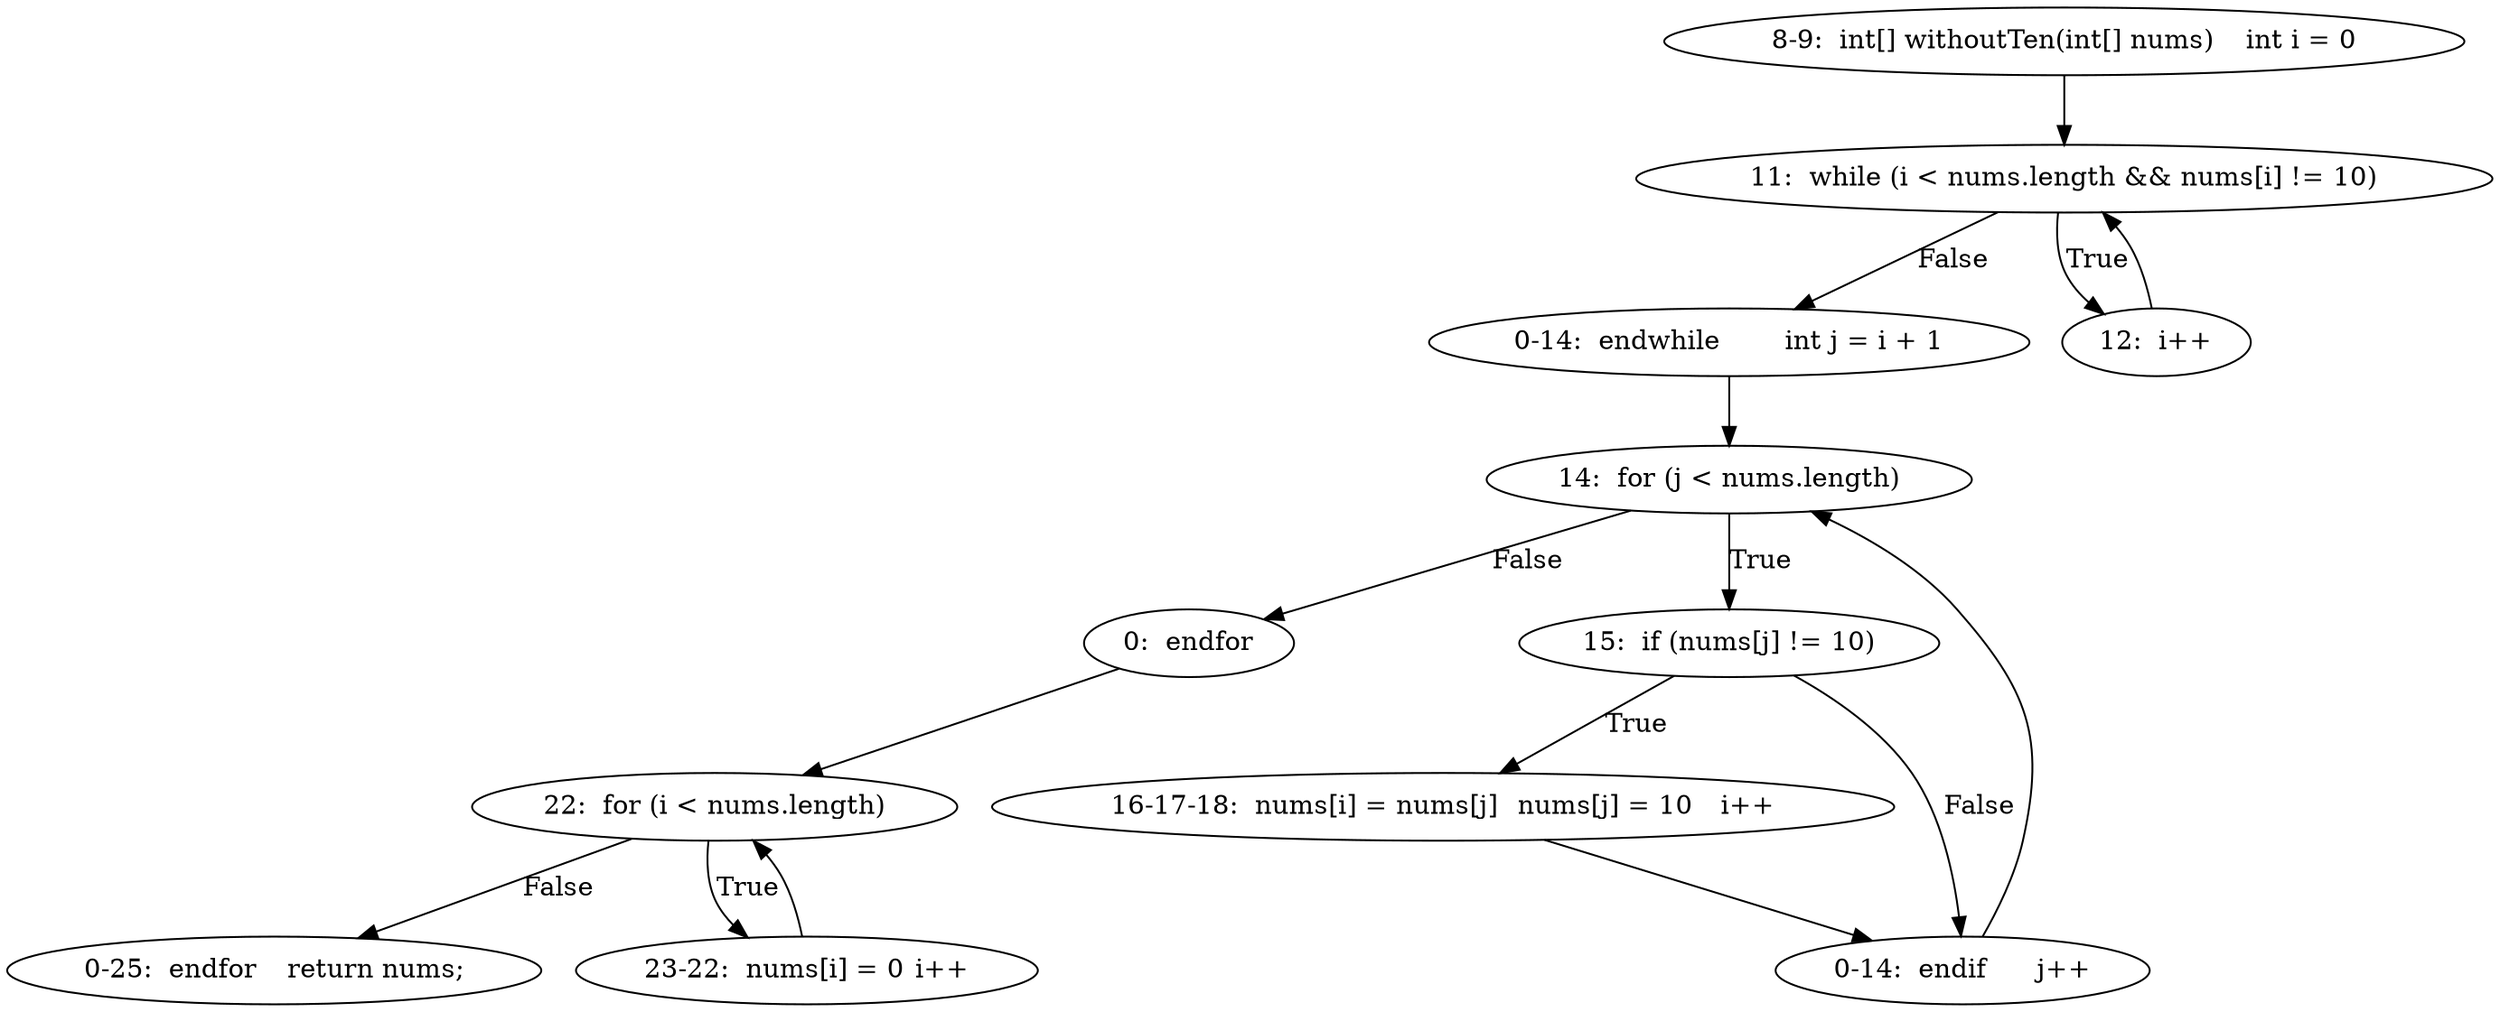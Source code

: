 digraph result_test { 
// graph-vertices
  a1  [label="8-9:  int[] withoutTen(int[] nums)	int i = 0"]; 
  2  [label="11:  while (i < nums.length && nums[i] != 10)"]; 
  a2  [label="0-14:  endwhile	int j = i + 1"]; 
  4  [label="12:  i++"]; 
  6  [label="14:  for (j < nums.length)"]; 
  8  [label="0:  endfor"]; 
  9  [label="15:  if (nums[j] != 10)"]; 
  a4  [label="16-17-18:  nums[i] = nums[j]	nums[j] = 10	i++"]; 
  14  [label="22:  for (i < nums.length)"]; 
  a5  [label="0-14:  endif	j++"]; 
  a6  [label="0-25:  endfor	return nums;"]; 
  a7  [label="23-22:  nums[i] = 0	i++"]; 
// graph-edges
  a1 -> 2;
  2 -> a2  [label="False"]; 
  2 -> 4  [label="True"]; 
  4 -> 2;
  a2 -> 6;
  6 -> 8  [label="False"]; 
  6 -> 9  [label="True"]; 
  9 -> a4  [label="True"]; 
  a4 -> a5;
  9 -> a5  [label="False"]; 
  a5 -> 6;
  8 -> 14;
  14 -> a6  [label="False"]; 
  14 -> a7  [label="True"]; 
  a7 -> 14;
}